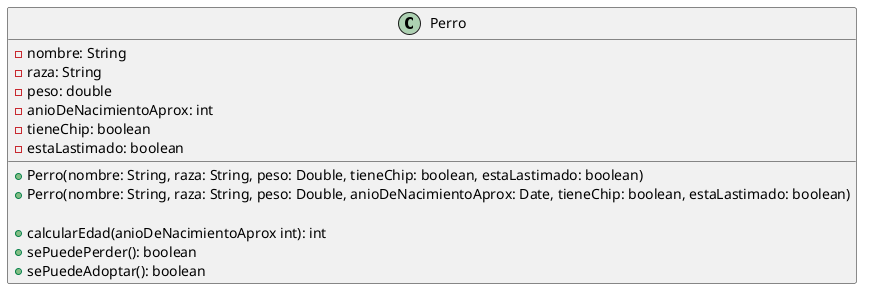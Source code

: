 @startuml


class Perro {
 - nombre: String
 - raza: String
 - peso: double
 - anioDeNacimientoAprox: int
 - tieneChip: boolean
 - estaLastimado: boolean


 + Perro(nombre: String, raza: String, peso: Double, tieneChip: boolean, estaLastimado: boolean)
 + Perro(nombre: String, raza: String, peso: Double, anioDeNacimientoAprox: Date, tieneChip: boolean, estaLastimado: boolean)

 + calcularEdad(anioDeNacimientoAprox int): int
 + sePuedePerder(): boolean
 + sePuedeAdoptar(): boolean

}
@enduml
